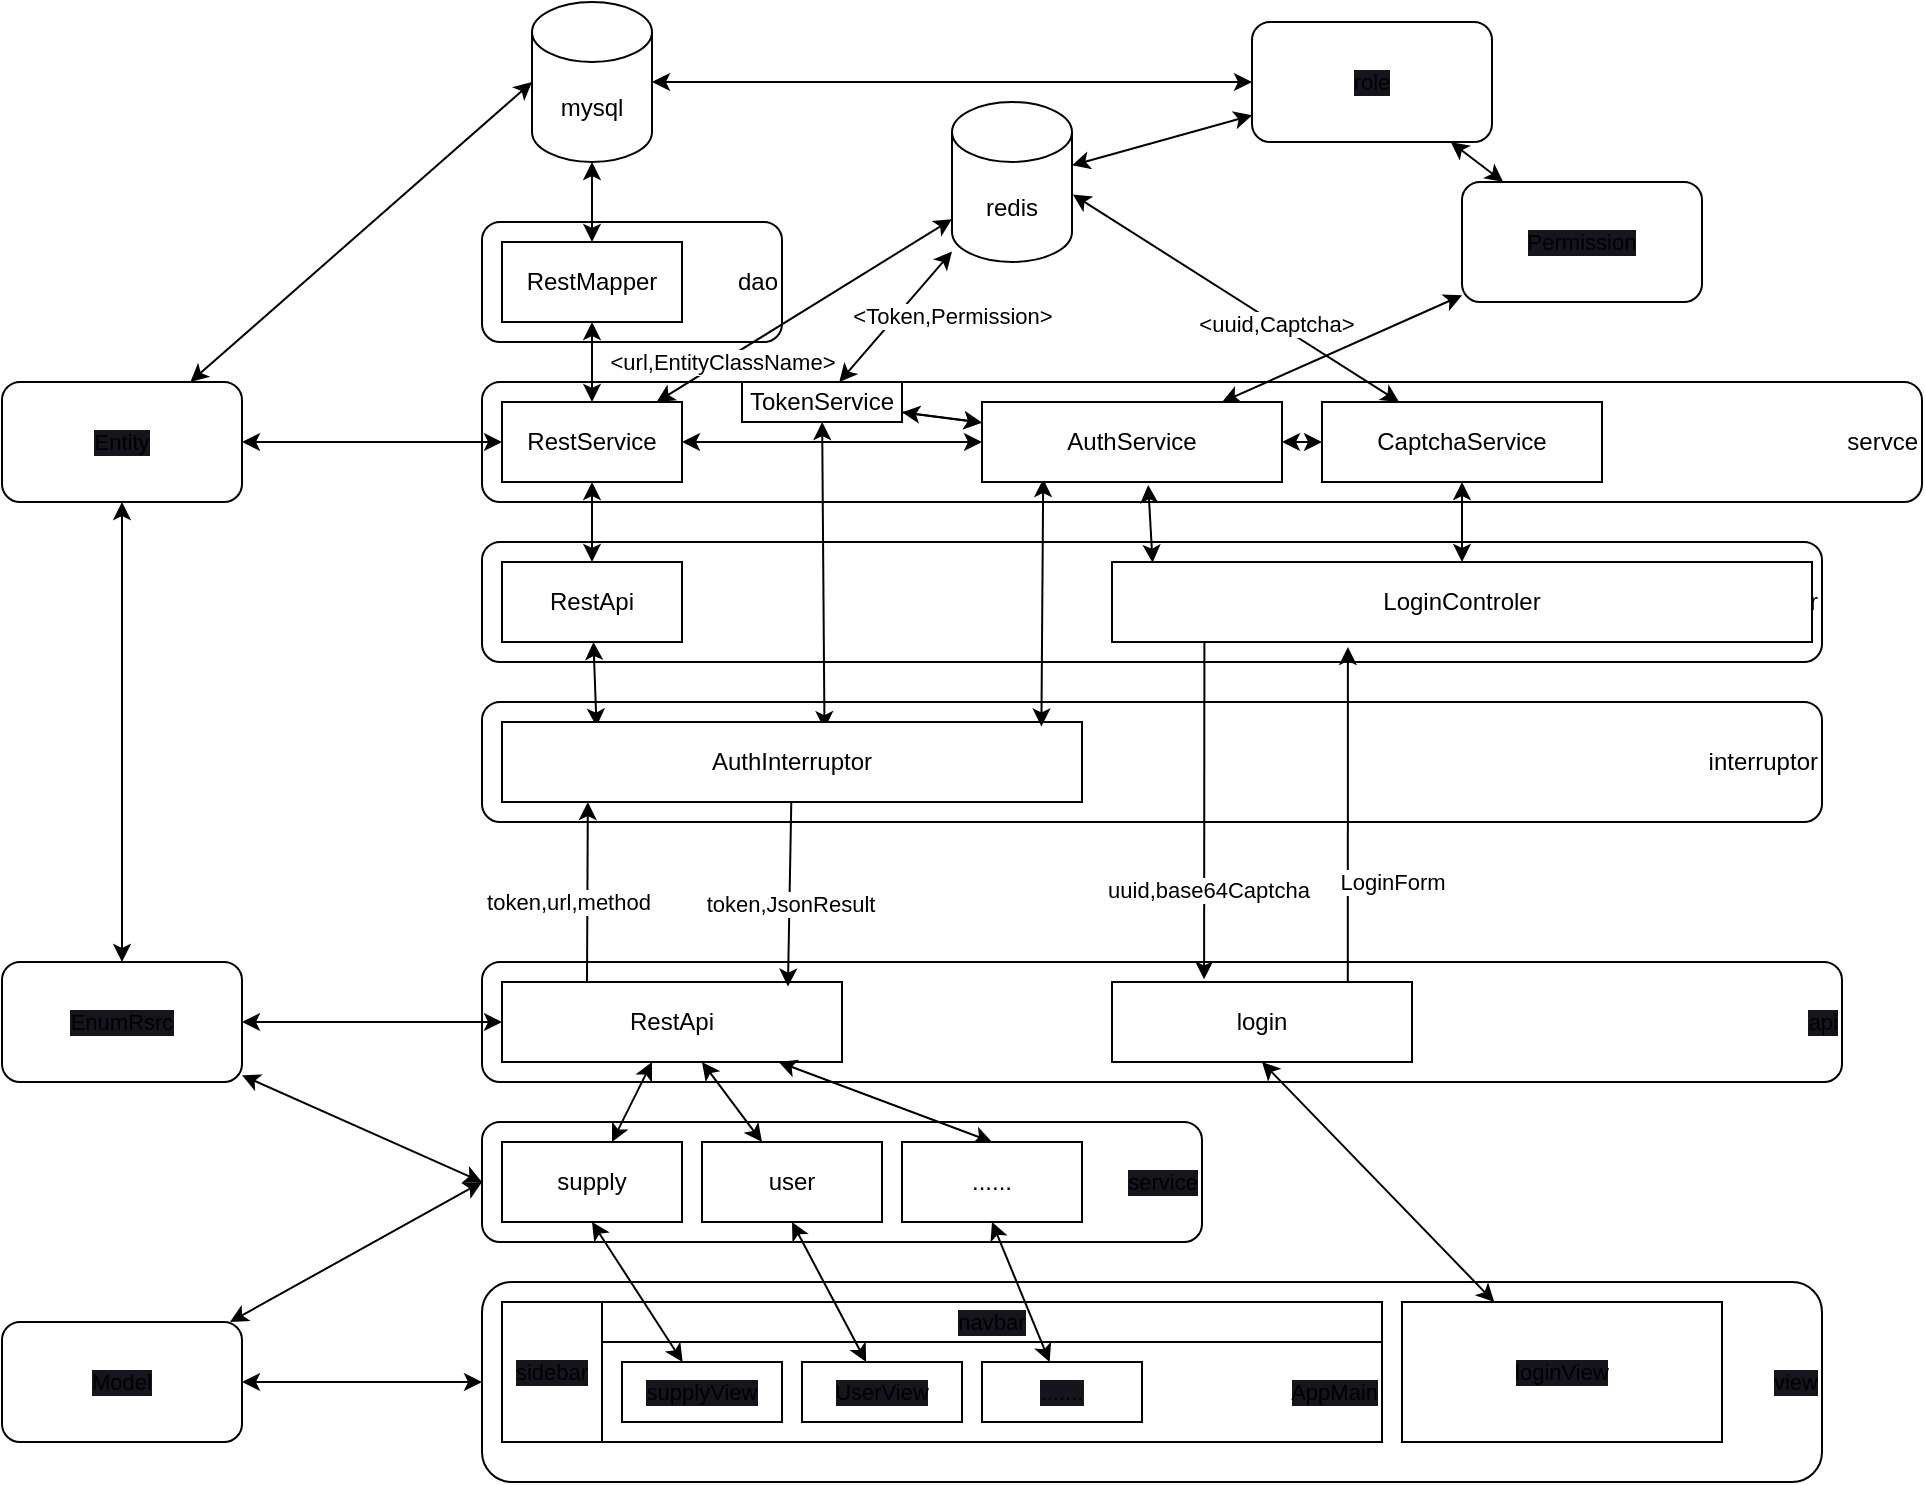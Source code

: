 <mxfile>
    <diagram id="TayDcRafCgLtXyg2O7NE" name="Page-1">
        <mxGraphModel dx="1831" dy="719" grid="1" gridSize="10" guides="1" tooltips="1" connect="1" arrows="1" fold="1" page="1" pageScale="1" pageWidth="850" pageHeight="1100" math="0" shadow="0">
            <root>
                <mxCell id="0"/>
                <mxCell id="1" parent="0"/>
                <mxCell id="18" value="api" style="rounded=1;whiteSpace=wrap;html=1;labelBackgroundColor=#18141D;fontFamily=Helvetica;fontSize=11;fontColor=default;align=right;" parent="1" vertex="1">
                    <mxGeometry x="40" y="490" width="680" height="60" as="geometry"/>
                </mxCell>
                <mxCell id="106" style="edgeStyle=none;shape=connector;rounded=1;html=1;labelBackgroundColor=default;strokeColor=default;fontFamily=Helvetica;fontSize=11;fontColor=default;startArrow=classic;startFill=1;endArrow=classic;endFill=1;" parent="1" source="3" target="105" edge="1">
                    <mxGeometry relative="1" as="geometry"/>
                </mxCell>
                <mxCell id="3" value="mysql" style="shape=cylinder3;whiteSpace=wrap;html=1;boundedLbl=1;backgroundOutline=1;size=15;" parent="1" vertex="1">
                    <mxGeometry x="65" y="10" width="60" height="80" as="geometry"/>
                </mxCell>
                <mxCell id="4" value="redis" style="shape=cylinder3;whiteSpace=wrap;html=1;boundedLbl=1;backgroundOutline=1;size=15;" parent="1" vertex="1">
                    <mxGeometry x="275" y="60" width="60" height="80" as="geometry"/>
                </mxCell>
                <mxCell id="5" value="dao" style="rounded=1;whiteSpace=wrap;html=1;align=right;" parent="1" vertex="1">
                    <mxGeometry x="40" y="120" width="150" height="60" as="geometry"/>
                </mxCell>
                <mxCell id="6" value="servce" style="rounded=1;whiteSpace=wrap;html=1;align=right;" parent="1" vertex="1">
                    <mxGeometry x="40" y="200" width="720" height="60" as="geometry"/>
                </mxCell>
                <mxCell id="9" value="controler" style="rounded=1;whiteSpace=wrap;html=1;align=right;" parent="1" vertex="1">
                    <mxGeometry x="40" y="280" width="670" height="60" as="geometry"/>
                </mxCell>
                <mxCell id="10" value="interruptor" style="rounded=1;whiteSpace=wrap;html=1;align=right;" parent="1" vertex="1">
                    <mxGeometry x="40" y="360" width="670" height="60" as="geometry"/>
                </mxCell>
                <mxCell id="17" style="edgeStyle=none;shape=connector;rounded=1;html=1;labelBackgroundColor=default;strokeColor=default;fontFamily=Helvetica;fontSize=11;fontColor=default;startArrow=classic;startFill=1;endArrow=classic;" parent="1" source="11" target="14" edge="1">
                    <mxGeometry relative="1" as="geometry"/>
                </mxCell>
                <mxCell id="47" style="edgeStyle=none;shape=connector;rounded=1;html=1;labelBackgroundColor=default;strokeColor=default;fontFamily=Helvetica;fontSize=11;fontColor=default;startArrow=classic;startFill=1;endArrow=classic;" parent="1" source="11" target="4" edge="1">
                    <mxGeometry relative="1" as="geometry"/>
                </mxCell>
                <mxCell id="48" value="&amp;lt;url,EntityClassName&amp;gt;" style="edgeLabel;html=1;align=center;verticalAlign=middle;resizable=0;points=[];fontSize=11;fontFamily=Helvetica;fontColor=default;" parent="47" vertex="1" connectable="0">
                    <mxGeometry x="0.413" y="2" relative="1" as="geometry">
                        <mxPoint x="-71" y="46" as="offset"/>
                    </mxGeometry>
                </mxCell>
                <mxCell id="11" value="RestService" style="rounded=0;whiteSpace=wrap;html=1;" parent="1" vertex="1">
                    <mxGeometry x="50" y="210" width="90" height="40" as="geometry"/>
                </mxCell>
                <mxCell id="56" style="edgeStyle=none;shape=connector;rounded=1;html=1;entryX=0.148;entryY=1;entryDx=0;entryDy=0;entryPerimeter=0;labelBackgroundColor=default;strokeColor=default;fontFamily=Helvetica;fontSize=11;fontColor=default;startArrow=none;startFill=0;endArrow=classic;endFill=1;exitX=0.25;exitY=0;exitDx=0;exitDy=0;" parent="1" source="12" target="23" edge="1">
                    <mxGeometry relative="1" as="geometry"/>
                </mxCell>
                <mxCell id="57" value="token,url,method" style="edgeLabel;html=1;align=center;verticalAlign=middle;resizable=0;points=[];fontSize=11;fontFamily=Helvetica;fontColor=default;" parent="56" vertex="1" connectable="0">
                    <mxGeometry x="0.311" y="-2" relative="1" as="geometry">
                        <mxPoint x="-12" y="19" as="offset"/>
                    </mxGeometry>
                </mxCell>
                <mxCell id="12" value="RestApi" style="rounded=0;whiteSpace=wrap;html=1;" parent="1" vertex="1">
                    <mxGeometry x="50" y="500" width="170" height="40" as="geometry"/>
                </mxCell>
                <mxCell id="16" style="edgeStyle=none;shape=connector;rounded=1;html=1;labelBackgroundColor=default;strokeColor=default;fontFamily=Helvetica;fontSize=11;fontColor=default;startArrow=classic;startFill=1;endArrow=classic;" parent="1" source="13" target="11" edge="1">
                    <mxGeometry relative="1" as="geometry"/>
                </mxCell>
                <mxCell id="13" value="RestMapper" style="rounded=0;whiteSpace=wrap;html=1;" parent="1" vertex="1">
                    <mxGeometry x="50" y="130" width="90" height="40" as="geometry"/>
                </mxCell>
                <mxCell id="31" style="edgeStyle=none;shape=connector;rounded=1;html=1;entryX=0.163;entryY=0.057;entryDx=0;entryDy=0;entryPerimeter=0;labelBackgroundColor=default;strokeColor=default;fontFamily=Helvetica;fontSize=11;fontColor=default;startArrow=classic;startFill=1;endArrow=classic;" parent="1" source="14" target="23" edge="1">
                    <mxGeometry relative="1" as="geometry"/>
                </mxCell>
                <mxCell id="14" value="RestApi" style="rounded=0;whiteSpace=wrap;html=1;" parent="1" vertex="1">
                    <mxGeometry x="50" y="290" width="90" height="40" as="geometry"/>
                </mxCell>
                <mxCell id="15" style="edgeStyle=none;html=1;startArrow=classic;startFill=1;" parent="1" source="3" target="13" edge="1">
                    <mxGeometry relative="1" as="geometry"/>
                </mxCell>
                <mxCell id="51" style="edgeStyle=none;shape=connector;rounded=1;html=1;entryX=0.132;entryY=0.987;entryDx=0;entryDy=0;entryPerimeter=0;labelBackgroundColor=default;strokeColor=default;fontFamily=Helvetica;fontSize=11;fontColor=default;startArrow=classic;startFill=1;endArrow=none;exitX=0.307;exitY=-0.033;exitDx=0;exitDy=0;exitPerimeter=0;endFill=0;" parent="1" source="19" target="20" edge="1">
                    <mxGeometry relative="1" as="geometry"/>
                </mxCell>
                <mxCell id="52" value="uuid,base64Captcha" style="edgeLabel;html=1;align=center;verticalAlign=middle;resizable=0;points=[];fontSize=11;fontFamily=Helvetica;fontColor=default;" parent="51" vertex="1" connectable="0">
                    <mxGeometry x="-0.476" y="-2" relative="1" as="geometry">
                        <mxPoint as="offset"/>
                    </mxGeometry>
                </mxCell>
                <mxCell id="53" style="edgeStyle=none;shape=connector;rounded=1;html=1;entryX=0.337;entryY=1.063;entryDx=0;entryDy=0;entryPerimeter=0;labelBackgroundColor=default;strokeColor=default;fontFamily=Helvetica;fontSize=11;fontColor=default;startArrow=none;startFill=0;endArrow=classic;endFill=1;exitX=0.786;exitY=0.063;exitDx=0;exitDy=0;exitPerimeter=0;" parent="1" source="19" target="20" edge="1">
                    <mxGeometry relative="1" as="geometry"/>
                </mxCell>
                <mxCell id="54" value="LoginForm" style="edgeLabel;html=1;align=center;verticalAlign=middle;resizable=0;points=[];fontSize=11;fontFamily=Helvetica;fontColor=default;" parent="53" vertex="1" connectable="0">
                    <mxGeometry x="-0.548" y="-1" relative="1" as="geometry">
                        <mxPoint x="21" y="-14" as="offset"/>
                    </mxGeometry>
                </mxCell>
                <mxCell id="19" value="login" style="rounded=0;whiteSpace=wrap;html=1;" parent="1" vertex="1">
                    <mxGeometry x="355" y="500" width="150" height="40" as="geometry"/>
                </mxCell>
                <mxCell id="34" style="edgeStyle=none;shape=connector;rounded=1;html=1;entryX=0.554;entryY=1.038;entryDx=0;entryDy=0;labelBackgroundColor=default;strokeColor=default;fontFamily=Helvetica;fontSize=11;fontColor=default;startArrow=classic;startFill=1;endArrow=classic;exitX=0.058;exitY=0.009;exitDx=0;exitDy=0;exitPerimeter=0;entryPerimeter=0;" parent="1" source="20" target="29" edge="1">
                    <mxGeometry relative="1" as="geometry">
                        <mxPoint x="400" y="300" as="sourcePoint"/>
                    </mxGeometry>
                </mxCell>
                <mxCell id="20" value="LoginControler" style="rounded=0;whiteSpace=wrap;html=1;" parent="1" vertex="1">
                    <mxGeometry x="355" y="290" width="350" height="40" as="geometry"/>
                </mxCell>
                <mxCell id="58" style="edgeStyle=none;shape=connector;rounded=1;html=1;entryX=0.841;entryY=0.057;entryDx=0;entryDy=0;entryPerimeter=0;labelBackgroundColor=default;strokeColor=default;fontFamily=Helvetica;fontSize=11;fontColor=default;startArrow=none;startFill=0;endArrow=classic;endFill=1;" parent="1" source="23" target="12" edge="1">
                    <mxGeometry relative="1" as="geometry"/>
                </mxCell>
                <mxCell id="59" value="token,JsonResult" style="edgeLabel;html=1;align=center;verticalAlign=middle;resizable=0;points=[];fontSize=11;fontFamily=Helvetica;fontColor=default;" parent="58" vertex="1" connectable="0">
                    <mxGeometry x="0.35" y="2" relative="1" as="geometry">
                        <mxPoint x="-2" y="-12" as="offset"/>
                    </mxGeometry>
                </mxCell>
                <mxCell id="93" style="edgeStyle=none;shape=connector;rounded=1;html=1;labelBackgroundColor=default;strokeColor=default;fontFamily=Helvetica;fontSize=11;fontColor=default;startArrow=classic;startFill=1;endArrow=classic;endFill=1;exitX=0.556;exitY=0.088;exitDx=0;exitDy=0;exitPerimeter=0;" parent="1" source="23" target="92" edge="1">
                    <mxGeometry relative="1" as="geometry"/>
                </mxCell>
                <mxCell id="23" value="AuthInterruptor" style="rounded=0;whiteSpace=wrap;html=1;" parent="1" vertex="1">
                    <mxGeometry x="50" y="370" width="290" height="40" as="geometry"/>
                </mxCell>
                <mxCell id="30" style="edgeStyle=none;shape=connector;rounded=1;html=1;exitX=0.204;exitY=0.963;exitDx=0;exitDy=0;entryX=0.93;entryY=0.056;entryDx=0;entryDy=0;entryPerimeter=0;labelBackgroundColor=default;strokeColor=default;fontFamily=Helvetica;fontSize=11;fontColor=default;startArrow=classic;startFill=1;endArrow=classic;exitPerimeter=0;" parent="1" source="29" target="23" edge="1">
                    <mxGeometry relative="1" as="geometry"/>
                </mxCell>
                <mxCell id="94" style="edgeStyle=none;shape=connector;rounded=1;html=1;labelBackgroundColor=default;strokeColor=default;fontFamily=Helvetica;fontSize=11;fontColor=default;startArrow=classic;startFill=1;endArrow=classic;endFill=1;" parent="1" source="29" target="92" edge="1">
                    <mxGeometry relative="1" as="geometry"/>
                </mxCell>
                <mxCell id="99" style="edgeStyle=none;shape=connector;rounded=1;html=1;labelBackgroundColor=default;strokeColor=default;fontFamily=Helvetica;fontSize=11;fontColor=default;startArrow=classic;startFill=1;endArrow=classic;endFill=1;" parent="1" source="29" target="11" edge="1">
                    <mxGeometry relative="1" as="geometry"/>
                </mxCell>
                <mxCell id="100" style="edgeStyle=none;shape=connector;rounded=1;html=1;labelBackgroundColor=default;strokeColor=default;fontFamily=Helvetica;fontSize=11;fontColor=default;startArrow=classic;startFill=1;endArrow=classic;endFill=1;" parent="1" source="29" target="40" edge="1">
                    <mxGeometry relative="1" as="geometry"/>
                </mxCell>
                <mxCell id="29" value="AuthService" style="rounded=0;whiteSpace=wrap;html=1;" parent="1" vertex="1">
                    <mxGeometry x="290" y="210" width="150" height="40" as="geometry"/>
                </mxCell>
                <mxCell id="42" style="edgeStyle=none;shape=connector;rounded=1;html=1;entryX=1.007;entryY=0.578;entryDx=0;entryDy=0;entryPerimeter=0;labelBackgroundColor=default;strokeColor=default;fontFamily=Helvetica;fontSize=11;fontColor=default;startArrow=classic;startFill=1;endArrow=classic;" parent="1" source="40" target="4" edge="1">
                    <mxGeometry relative="1" as="geometry"/>
                </mxCell>
                <mxCell id="44" value="&amp;lt;uuid,Captcha&amp;gt;" style="edgeLabel;html=1;align=center;verticalAlign=middle;resizable=0;points=[];fontSize=11;fontFamily=Helvetica;fontColor=default;" parent="42" vertex="1" connectable="0">
                    <mxGeometry x="-0.37" relative="1" as="geometry">
                        <mxPoint x="-10" y="-7" as="offset"/>
                    </mxGeometry>
                </mxCell>
                <mxCell id="49" style="edgeStyle=none;shape=connector;rounded=1;html=1;labelBackgroundColor=default;strokeColor=default;fontFamily=Helvetica;fontSize=11;fontColor=default;startArrow=classic;startFill=1;endArrow=classic;entryX=0.5;entryY=0;entryDx=0;entryDy=0;" parent="1" source="40" target="20" edge="1">
                    <mxGeometry relative="1" as="geometry">
                        <mxPoint x="500" y="290" as="targetPoint"/>
                    </mxGeometry>
                </mxCell>
                <mxCell id="40" value="CaptchaService" style="rounded=0;whiteSpace=wrap;html=1;" parent="1" vertex="1">
                    <mxGeometry x="460" y="210" width="140" height="40" as="geometry"/>
                </mxCell>
                <mxCell id="62" style="edgeStyle=none;shape=connector;rounded=1;html=1;labelBackgroundColor=default;strokeColor=default;fontFamily=Helvetica;fontSize=11;fontColor=default;startArrow=classic;startFill=1;endArrow=classic;endFill=1;" parent="1" source="61" target="11" edge="1">
                    <mxGeometry relative="1" as="geometry"/>
                </mxCell>
                <mxCell id="63" style="edgeStyle=none;shape=connector;rounded=1;html=1;entryX=0;entryY=0.5;entryDx=0;entryDy=0;entryPerimeter=0;labelBackgroundColor=default;strokeColor=default;fontFamily=Helvetica;fontSize=11;fontColor=default;startArrow=classic;startFill=1;endArrow=classic;endFill=1;" parent="1" source="61" target="3" edge="1">
                    <mxGeometry relative="1" as="geometry"/>
                </mxCell>
                <mxCell id="61" value="Entity" style="rounded=1;whiteSpace=wrap;html=1;labelBackgroundColor=#18141D;fontFamily=Helvetica;fontSize=11;fontColor=default;" parent="1" vertex="1">
                    <mxGeometry x="-200" y="200" width="120" height="60" as="geometry"/>
                </mxCell>
                <mxCell id="64" value="service" style="rounded=1;whiteSpace=wrap;html=1;labelBackgroundColor=#18141D;fontFamily=Helvetica;fontSize=11;fontColor=default;align=right;" parent="1" vertex="1">
                    <mxGeometry x="40" y="570" width="360" height="60" as="geometry"/>
                </mxCell>
                <mxCell id="65" value="view" style="rounded=1;whiteSpace=wrap;html=1;labelBackgroundColor=#18141D;fontFamily=Helvetica;fontSize=11;fontColor=default;align=right;" parent="1" vertex="1">
                    <mxGeometry x="40" y="650" width="670" height="100" as="geometry"/>
                </mxCell>
                <mxCell id="70" style="edgeStyle=none;shape=connector;rounded=1;html=1;entryX=0;entryY=0.5;entryDx=0;entryDy=0;labelBackgroundColor=default;strokeColor=default;fontFamily=Helvetica;fontSize=11;fontColor=default;startArrow=classic;startFill=1;endArrow=classic;endFill=1;" parent="1" source="66" target="64" edge="1">
                    <mxGeometry relative="1" as="geometry"/>
                </mxCell>
                <mxCell id="71" style="edgeStyle=none;shape=connector;rounded=1;html=1;entryX=0;entryY=0.5;entryDx=0;entryDy=0;labelBackgroundColor=default;strokeColor=default;fontFamily=Helvetica;fontSize=11;fontColor=default;startArrow=classic;startFill=1;endArrow=classic;endFill=1;" parent="1" source="66" target="65" edge="1">
                    <mxGeometry relative="1" as="geometry"/>
                </mxCell>
                <mxCell id="66" value="Model" style="rounded=1;whiteSpace=wrap;html=1;labelBackgroundColor=#18141D;fontFamily=Helvetica;fontSize=11;fontColor=default;" parent="1" vertex="1">
                    <mxGeometry x="-200" y="670" width="120" height="60" as="geometry"/>
                </mxCell>
                <mxCell id="68" style="edgeStyle=none;shape=connector;rounded=1;html=1;labelBackgroundColor=default;strokeColor=default;fontFamily=Helvetica;fontSize=11;fontColor=default;startArrow=classic;startFill=1;endArrow=classic;endFill=1;" parent="1" source="67" target="12" edge="1">
                    <mxGeometry relative="1" as="geometry"/>
                </mxCell>
                <mxCell id="69" style="edgeStyle=none;shape=connector;rounded=1;html=1;entryX=0;entryY=0.5;entryDx=0;entryDy=0;labelBackgroundColor=default;strokeColor=default;fontFamily=Helvetica;fontSize=11;fontColor=default;startArrow=classic;startFill=1;endArrow=classic;endFill=1;" parent="1" source="67" target="64" edge="1">
                    <mxGeometry relative="1" as="geometry"/>
                </mxCell>
                <mxCell id="91" style="edgeStyle=none;shape=connector;rounded=1;html=1;labelBackgroundColor=default;strokeColor=default;fontFamily=Helvetica;fontSize=11;fontColor=default;startArrow=classic;startFill=1;endArrow=classic;endFill=1;" parent="1" source="67" target="61" edge="1">
                    <mxGeometry relative="1" as="geometry"/>
                </mxCell>
                <mxCell id="67" value="EnumRsrc" style="rounded=1;whiteSpace=wrap;html=1;labelBackgroundColor=#18141D;fontFamily=Helvetica;fontSize=11;fontColor=default;" parent="1" vertex="1">
                    <mxGeometry x="-200" y="490" width="120" height="60" as="geometry"/>
                </mxCell>
                <mxCell id="85" style="edgeStyle=none;shape=connector;rounded=1;html=1;labelBackgroundColor=default;strokeColor=default;fontFamily=Helvetica;fontSize=11;fontColor=default;startArrow=classic;startFill=1;endArrow=classic;endFill=1;" parent="1" source="72" target="12" edge="1">
                    <mxGeometry relative="1" as="geometry"/>
                </mxCell>
                <mxCell id="72" value="supply" style="rounded=0;whiteSpace=wrap;html=1;" parent="1" vertex="1">
                    <mxGeometry x="50" y="580" width="90" height="40" as="geometry"/>
                </mxCell>
                <mxCell id="86" style="edgeStyle=none;shape=connector;rounded=1;html=1;labelBackgroundColor=default;strokeColor=default;fontFamily=Helvetica;fontSize=11;fontColor=default;startArrow=classic;startFill=1;endArrow=classic;endFill=1;" parent="1" source="73" target="12" edge="1">
                    <mxGeometry relative="1" as="geometry"/>
                </mxCell>
                <mxCell id="73" value="user" style="rounded=0;whiteSpace=wrap;html=1;" parent="1" vertex="1">
                    <mxGeometry x="150" y="580" width="90" height="40" as="geometry"/>
                </mxCell>
                <mxCell id="87" style="edgeStyle=none;shape=connector;rounded=1;html=1;labelBackgroundColor=default;strokeColor=default;fontFamily=Helvetica;fontSize=11;fontColor=default;startArrow=classic;startFill=1;endArrow=classic;endFill=1;exitX=0.5;exitY=0;exitDx=0;exitDy=0;" parent="1" source="74" target="12" edge="1">
                    <mxGeometry relative="1" as="geometry"/>
                </mxCell>
                <mxCell id="74" value="......" style="rounded=0;whiteSpace=wrap;html=1;" parent="1" vertex="1">
                    <mxGeometry x="250" y="580" width="90" height="40" as="geometry"/>
                </mxCell>
                <mxCell id="75" value="" style="rounded=0;whiteSpace=wrap;html=1;labelBackgroundColor=#18141D;fontFamily=Helvetica;fontSize=11;fontColor=default;align=right;" parent="1" vertex="1">
                    <mxGeometry x="50" y="660" width="440" height="70" as="geometry"/>
                </mxCell>
                <mxCell id="76" value="sidebar" style="rounded=0;whiteSpace=wrap;html=1;labelBackgroundColor=#18141D;fontFamily=Helvetica;fontSize=11;fontColor=default;" parent="1" vertex="1">
                    <mxGeometry x="50" y="660" width="50" height="70" as="geometry"/>
                </mxCell>
                <mxCell id="77" value="navbar" style="rounded=0;whiteSpace=wrap;html=1;labelBackgroundColor=#18141D;fontFamily=Helvetica;fontSize=11;fontColor=default;" parent="1" vertex="1">
                    <mxGeometry x="100" y="660" width="390" height="20" as="geometry"/>
                </mxCell>
                <mxCell id="78" value="AppMain" style="rounded=0;whiteSpace=wrap;html=1;labelBackgroundColor=#18141D;fontFamily=Helvetica;fontSize=11;fontColor=default;align=right;" parent="1" vertex="1">
                    <mxGeometry x="100" y="680" width="390" height="50" as="geometry"/>
                </mxCell>
                <mxCell id="82" style="edgeStyle=none;shape=connector;rounded=1;html=1;entryX=0.5;entryY=1;entryDx=0;entryDy=0;labelBackgroundColor=default;strokeColor=default;fontFamily=Helvetica;fontSize=11;fontColor=default;startArrow=classic;startFill=1;endArrow=classic;endFill=1;" parent="1" source="79" target="72" edge="1">
                    <mxGeometry relative="1" as="geometry"/>
                </mxCell>
                <mxCell id="79" value="supplyView" style="rounded=0;whiteSpace=wrap;html=1;labelBackgroundColor=#18141D;fontFamily=Helvetica;fontSize=11;fontColor=default;" parent="1" vertex="1">
                    <mxGeometry x="110" y="690" width="80" height="30" as="geometry"/>
                </mxCell>
                <mxCell id="83" style="edgeStyle=none;shape=connector;rounded=1;html=1;entryX=0.5;entryY=1;entryDx=0;entryDy=0;labelBackgroundColor=default;strokeColor=default;fontFamily=Helvetica;fontSize=11;fontColor=default;startArrow=classic;startFill=1;endArrow=classic;endFill=1;" parent="1" source="80" target="73" edge="1">
                    <mxGeometry relative="1" as="geometry"/>
                </mxCell>
                <mxCell id="80" value="UserView" style="rounded=0;whiteSpace=wrap;html=1;labelBackgroundColor=#18141D;fontFamily=Helvetica;fontSize=11;fontColor=default;" parent="1" vertex="1">
                    <mxGeometry x="200" y="690" width="80" height="30" as="geometry"/>
                </mxCell>
                <mxCell id="84" style="edgeStyle=none;shape=connector;rounded=1;html=1;entryX=0.5;entryY=1;entryDx=0;entryDy=0;labelBackgroundColor=default;strokeColor=default;fontFamily=Helvetica;fontSize=11;fontColor=default;startArrow=classic;startFill=1;endArrow=classic;endFill=1;" parent="1" source="81" target="74" edge="1">
                    <mxGeometry relative="1" as="geometry"/>
                </mxCell>
                <mxCell id="81" value="......." style="rounded=0;whiteSpace=wrap;html=1;labelBackgroundColor=#18141D;fontFamily=Helvetica;fontSize=11;fontColor=default;" parent="1" vertex="1">
                    <mxGeometry x="290" y="690" width="80" height="30" as="geometry"/>
                </mxCell>
                <mxCell id="90" style="edgeStyle=none;shape=connector;rounded=1;html=1;entryX=0.5;entryY=1;entryDx=0;entryDy=0;labelBackgroundColor=default;strokeColor=default;fontFamily=Helvetica;fontSize=11;fontColor=default;startArrow=classic;startFill=1;endArrow=classic;endFill=1;" parent="1" source="89" target="19" edge="1">
                    <mxGeometry relative="1" as="geometry"/>
                </mxCell>
                <mxCell id="89" value="loginView" style="rounded=0;whiteSpace=wrap;html=1;labelBackgroundColor=#18141D;fontFamily=Helvetica;fontSize=11;fontColor=default;" parent="1" vertex="1">
                    <mxGeometry x="500" y="660" width="160" height="70" as="geometry"/>
                </mxCell>
                <mxCell id="95" style="edgeStyle=none;shape=connector;rounded=1;html=1;labelBackgroundColor=default;strokeColor=default;fontFamily=Helvetica;fontSize=11;fontColor=default;startArrow=classic;startFill=1;endArrow=classic;endFill=1;" parent="1" source="92" target="4" edge="1">
                    <mxGeometry relative="1" as="geometry"/>
                </mxCell>
                <mxCell id="96" value="&amp;lt;Token,Permission&amp;gt;" style="edgeLabel;html=1;align=center;verticalAlign=middle;resizable=0;points=[];fontSize=11;fontFamily=Helvetica;fontColor=default;" parent="95" vertex="1" connectable="0">
                    <mxGeometry x="0.144" relative="1" as="geometry">
                        <mxPoint x="24" y="4" as="offset"/>
                    </mxGeometry>
                </mxCell>
                <mxCell id="98" value="" style="edgeStyle=none;shape=connector;rounded=1;html=1;labelBackgroundColor=default;strokeColor=default;fontFamily=Helvetica;fontSize=11;fontColor=default;startArrow=classic;startFill=1;endArrow=none;endFill=1;" parent="1" source="29" target="92" edge="1">
                    <mxGeometry relative="1" as="geometry">
                        <mxPoint x="290" y="230" as="sourcePoint"/>
                        <mxPoint x="140" y="230" as="targetPoint"/>
                    </mxGeometry>
                </mxCell>
                <mxCell id="92" value="TokenService" style="rounded=0;whiteSpace=wrap;html=1;" parent="1" vertex="1">
                    <mxGeometry x="170" y="200" width="80" height="20" as="geometry"/>
                </mxCell>
                <mxCell id="104" style="edgeStyle=none;shape=connector;rounded=1;html=1;labelBackgroundColor=default;strokeColor=default;fontFamily=Helvetica;fontSize=11;fontColor=default;startArrow=classic;startFill=1;endArrow=classic;endFill=1;" parent="1" source="101" target="29" edge="1">
                    <mxGeometry relative="1" as="geometry"/>
                </mxCell>
                <mxCell id="108" style="edgeStyle=none;shape=connector;rounded=1;html=1;labelBackgroundColor=default;strokeColor=default;fontFamily=Helvetica;fontSize=11;fontColor=default;startArrow=classic;startFill=1;endArrow=classic;endFill=1;" parent="1" source="101" target="105" edge="1">
                    <mxGeometry relative="1" as="geometry"/>
                </mxCell>
                <mxCell id="101" value="Permission" style="rounded=1;whiteSpace=wrap;html=1;labelBackgroundColor=#18141D;fontFamily=Helvetica;fontSize=11;fontColor=default;" parent="1" vertex="1">
                    <mxGeometry x="530" y="100" width="120" height="60" as="geometry"/>
                </mxCell>
                <mxCell id="107" style="edgeStyle=none;shape=connector;rounded=1;html=1;labelBackgroundColor=default;strokeColor=default;fontFamily=Helvetica;fontSize=11;fontColor=default;startArrow=classic;startFill=1;endArrow=classic;endFill=1;" parent="1" source="105" target="4" edge="1">
                    <mxGeometry relative="1" as="geometry"/>
                </mxCell>
                <mxCell id="105" value="role" style="rounded=1;whiteSpace=wrap;html=1;labelBackgroundColor=#18141D;fontFamily=Helvetica;fontSize=11;fontColor=default;" parent="1" vertex="1">
                    <mxGeometry x="425" y="20" width="120" height="60" as="geometry"/>
                </mxCell>
            </root>
        </mxGraphModel>
    </diagram>
</mxfile>